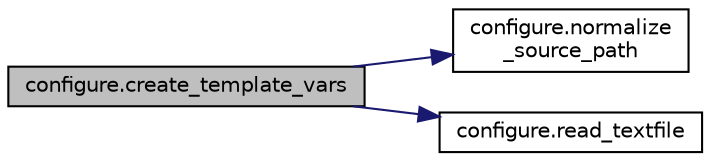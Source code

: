 digraph "configure.create_template_vars"
{
  edge [fontname="Helvetica",fontsize="10",labelfontname="Helvetica",labelfontsize="10"];
  node [fontname="Helvetica",fontsize="10",shape=record];
  rankdir="LR";
  Node8 [label="configure.create_template_vars",height=0.2,width=0.4,color="black", fillcolor="grey75", style="filled", fontcolor="black"];
  Node8 -> Node9 [color="midnightblue",fontsize="10",style="solid",fontname="Helvetica"];
  Node9 [label="configure.normalize\l_source_path",height=0.2,width=0.4,color="black", fillcolor="white", style="filled",URL="$namespaceconfigure.html#a60af6ffd74cbefc9b8125d9e0d94f003"];
  Node8 -> Node10 [color="midnightblue",fontsize="10",style="solid",fontname="Helvetica"];
  Node10 [label="configure.read_textfile",height=0.2,width=0.4,color="black", fillcolor="white", style="filled",URL="$namespaceconfigure.html#a759d51888d7834a21084790c8e819889"];
}
